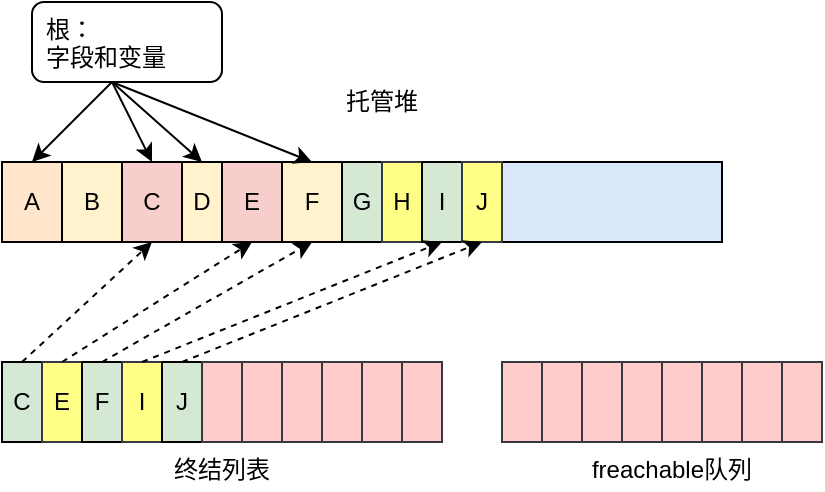 <mxfile version="13.9.9" type="device"><diagram id="pz48oRtnG3kSuL2Pg-VV" name="第 1 页"><mxGraphModel dx="442" dy="389" grid="1" gridSize="10" guides="1" tooltips="1" connect="1" arrows="1" fold="1" page="1" pageScale="1" pageWidth="827" pageHeight="1169" math="0" shadow="0"><root><mxCell id="0"/><mxCell id="1" parent="0"/><mxCell id="vX8RNDFzj1aktsNVUXZF-1" value="" style="rounded=0;whiteSpace=wrap;html=1;fillColor=#dae8fc;" parent="1" vertex="1"><mxGeometry x="190" y="240" width="360" height="40" as="geometry"/></mxCell><mxCell id="vX8RNDFzj1aktsNVUXZF-4" value="A" style="rounded=0;whiteSpace=wrap;html=1;fillColor=#ffe6cc;" parent="1" vertex="1"><mxGeometry x="190" y="240" width="30" height="40" as="geometry"/></mxCell><mxCell id="vX8RNDFzj1aktsNVUXZF-5" value="B" style="rounded=0;whiteSpace=wrap;html=1;fillColor=#fff2cc;" parent="1" vertex="1"><mxGeometry x="220" y="240" width="30" height="40" as="geometry"/></mxCell><mxCell id="vX8RNDFzj1aktsNVUXZF-6" value="C" style="rounded=0;whiteSpace=wrap;html=1;fillColor=#f8cecc;" parent="1" vertex="1"><mxGeometry x="250" y="240" width="30" height="40" as="geometry"/></mxCell><mxCell id="wmIKjS0KTQ7u7mXXUuP7-1" value="D" style="rounded=0;whiteSpace=wrap;html=1;fillColor=#fff2cc;" parent="1" vertex="1"><mxGeometry x="280" y="240" width="20" height="40" as="geometry"/></mxCell><mxCell id="wmIKjS0KTQ7u7mXXUuP7-2" value="E" style="rounded=0;whiteSpace=wrap;html=1;fillColor=#f8cecc;" parent="1" vertex="1"><mxGeometry x="300" y="240" width="30" height="40" as="geometry"/></mxCell><mxCell id="wmIKjS0KTQ7u7mXXUuP7-3" value="F" style="rounded=0;whiteSpace=wrap;html=1;fillColor=#fff2cc;" parent="1" vertex="1"><mxGeometry x="330" y="240" width="30" height="40" as="geometry"/></mxCell><mxCell id="wmIKjS0KTQ7u7mXXUuP7-4" value="G" style="rounded=0;whiteSpace=wrap;html=1;fillColor=#d5e8d4;" parent="1" vertex="1"><mxGeometry x="360" y="240" width="20" height="40" as="geometry"/></mxCell><mxCell id="wmIKjS0KTQ7u7mXXUuP7-5" value="H" style="rounded=0;whiteSpace=wrap;html=1;fillColor=#ffff88;strokeColor=#36393d;" parent="1" vertex="1"><mxGeometry x="380" y="240" width="20" height="40" as="geometry"/></mxCell><mxCell id="wmIKjS0KTQ7u7mXXUuP7-6" value="I" style="rounded=0;whiteSpace=wrap;html=1;fillColor=#d5e8d4;" parent="1" vertex="1"><mxGeometry x="400" y="240" width="20" height="40" as="geometry"/></mxCell><mxCell id="wmIKjS0KTQ7u7mXXUuP7-7" value="J" style="rounded=0;whiteSpace=wrap;html=1;fillColor=#ffff88;strokeColor=#36393d;" parent="1" vertex="1"><mxGeometry x="420" y="240" width="20" height="40" as="geometry"/></mxCell><mxCell id="wmIKjS0KTQ7u7mXXUuP7-8" value="" style="rounded=1;whiteSpace=wrap;html=1;strokeColor=#000000;" parent="1" vertex="1"><mxGeometry x="205" y="160" width="95" height="40" as="geometry"/></mxCell><mxCell id="wmIKjS0KTQ7u7mXXUuP7-9" value="根：&lt;br&gt;字段和变量" style="text;html=1;strokeColor=none;fillColor=none;align=left;verticalAlign=top;whiteSpace=wrap;rounded=0;" parent="1" vertex="1"><mxGeometry x="210" y="160" width="70" height="40" as="geometry"/></mxCell><mxCell id="wmIKjS0KTQ7u7mXXUuP7-10" value="" style="endArrow=classic;html=1;exitX=0.5;exitY=1;exitDx=0;exitDy=0;entryX=0.5;entryY=0;entryDx=0;entryDy=0;" parent="1" source="wmIKjS0KTQ7u7mXXUuP7-9" target="vX8RNDFzj1aktsNVUXZF-4" edge="1"><mxGeometry width="50" height="50" relative="1" as="geometry"><mxPoint x="370" y="380" as="sourcePoint"/><mxPoint x="420" y="330" as="targetPoint"/></mxGeometry></mxCell><mxCell id="wmIKjS0KTQ7u7mXXUuP7-11" value="" style="endArrow=classic;html=1;exitX=0.5;exitY=1;exitDx=0;exitDy=0;entryX=0.5;entryY=0;entryDx=0;entryDy=0;" parent="1" source="wmIKjS0KTQ7u7mXXUuP7-9" target="vX8RNDFzj1aktsNVUXZF-6" edge="1"><mxGeometry width="50" height="50" relative="1" as="geometry"><mxPoint x="370" y="380" as="sourcePoint"/><mxPoint x="420" y="330" as="targetPoint"/></mxGeometry></mxCell><mxCell id="wmIKjS0KTQ7u7mXXUuP7-12" value="" style="endArrow=classic;html=1;entryX=0.5;entryY=0;entryDx=0;entryDy=0;exitX=0.5;exitY=1;exitDx=0;exitDy=0;" parent="1" source="wmIKjS0KTQ7u7mXXUuP7-9" target="wmIKjS0KTQ7u7mXXUuP7-1" edge="1"><mxGeometry width="50" height="50" relative="1" as="geometry"><mxPoint x="244" y="200" as="sourcePoint"/><mxPoint x="414" y="330" as="targetPoint"/></mxGeometry></mxCell><mxCell id="wmIKjS0KTQ7u7mXXUuP7-13" value="" style="endArrow=classic;html=1;exitX=0.5;exitY=1;exitDx=0;exitDy=0;entryX=0.5;entryY=0;entryDx=0;entryDy=0;" parent="1" source="wmIKjS0KTQ7u7mXXUuP7-9" target="wmIKjS0KTQ7u7mXXUuP7-3" edge="1"><mxGeometry width="50" height="50" relative="1" as="geometry"><mxPoint x="370" y="380" as="sourcePoint"/><mxPoint x="420" y="330" as="targetPoint"/></mxGeometry></mxCell><mxCell id="wmIKjS0KTQ7u7mXXUuP7-14" value="" style="rounded=0;whiteSpace=wrap;html=1;fillColor=#dae8fc;" parent="1" vertex="1"><mxGeometry x="190" y="340" width="220" height="40" as="geometry"/></mxCell><mxCell id="wmIKjS0KTQ7u7mXXUuP7-15" value="C" style="rounded=0;whiteSpace=wrap;html=1;fillColor=#d5e8d4;" parent="1" vertex="1"><mxGeometry x="190" y="340" width="20" height="40" as="geometry"/></mxCell><mxCell id="wmIKjS0KTQ7u7mXXUuP7-16" value="E" style="rounded=0;whiteSpace=wrap;html=1;fillColor=#ffff88;strokeColor=#36393d;" parent="1" vertex="1"><mxGeometry x="210" y="340" width="20" height="40" as="geometry"/></mxCell><mxCell id="wmIKjS0KTQ7u7mXXUuP7-17" value="F" style="rounded=0;whiteSpace=wrap;html=1;fillColor=#d5e8d4;" parent="1" vertex="1"><mxGeometry x="230" y="340" width="20" height="40" as="geometry"/></mxCell><mxCell id="wmIKjS0KTQ7u7mXXUuP7-18" value="I" style="rounded=0;whiteSpace=wrap;html=1;fillColor=#ffff88;strokeColor=#36393d;" parent="1" vertex="1"><mxGeometry x="250" y="340" width="20" height="40" as="geometry"/></mxCell><mxCell id="wmIKjS0KTQ7u7mXXUuP7-19" value="J" style="rounded=0;whiteSpace=wrap;html=1;fillColor=#d5e8d4;" parent="1" vertex="1"><mxGeometry x="270" y="340" width="20" height="40" as="geometry"/></mxCell><mxCell id="wmIKjS0KTQ7u7mXXUuP7-20" value="" style="rounded=0;whiteSpace=wrap;html=1;fillColor=#ffcccc;strokeColor=#36393d;" parent="1" vertex="1"><mxGeometry x="290" y="340" width="20" height="40" as="geometry"/></mxCell><mxCell id="wmIKjS0KTQ7u7mXXUuP7-22" value="" style="rounded=0;whiteSpace=wrap;html=1;fillColor=#ffcccc;strokeColor=#36393d;" parent="1" vertex="1"><mxGeometry x="310" y="340" width="20" height="40" as="geometry"/></mxCell><mxCell id="wmIKjS0KTQ7u7mXXUuP7-23" value="" style="rounded=0;whiteSpace=wrap;html=1;fillColor=#ffcccc;strokeColor=#36393d;" parent="1" vertex="1"><mxGeometry x="330" y="340" width="20" height="40" as="geometry"/></mxCell><mxCell id="wmIKjS0KTQ7u7mXXUuP7-24" value="" style="rounded=0;whiteSpace=wrap;html=1;fillColor=#ffcccc;strokeColor=#36393d;" parent="1" vertex="1"><mxGeometry x="350" y="340" width="20" height="40" as="geometry"/></mxCell><mxCell id="wmIKjS0KTQ7u7mXXUuP7-25" value="" style="rounded=0;whiteSpace=wrap;html=1;fillColor=#ffcccc;strokeColor=#36393d;" parent="1" vertex="1"><mxGeometry x="370" y="340" width="20" height="40" as="geometry"/></mxCell><mxCell id="wmIKjS0KTQ7u7mXXUuP7-26" value="" style="rounded=0;whiteSpace=wrap;html=1;fillColor=#ffcccc;strokeColor=#36393d;" parent="1" vertex="1"><mxGeometry x="390" y="340" width="20" height="40" as="geometry"/></mxCell><mxCell id="wmIKjS0KTQ7u7mXXUuP7-27" value="" style="endArrow=classic;html=1;exitX=0.5;exitY=0;exitDx=0;exitDy=0;entryX=0.5;entryY=1;entryDx=0;entryDy=0;dashed=1;" parent="1" source="wmIKjS0KTQ7u7mXXUuP7-15" target="vX8RNDFzj1aktsNVUXZF-6" edge="1"><mxGeometry width="50" height="50" relative="1" as="geometry"><mxPoint x="370" y="380" as="sourcePoint"/><mxPoint x="420" y="330" as="targetPoint"/></mxGeometry></mxCell><mxCell id="wmIKjS0KTQ7u7mXXUuP7-28" value="" style="endArrow=classic;html=1;exitX=0.5;exitY=0;exitDx=0;exitDy=0;entryX=0.5;entryY=1;entryDx=0;entryDy=0;dashed=1;" parent="1" source="wmIKjS0KTQ7u7mXXUuP7-16" target="wmIKjS0KTQ7u7mXXUuP7-2" edge="1"><mxGeometry width="50" height="50" relative="1" as="geometry"><mxPoint x="210" y="350" as="sourcePoint"/><mxPoint x="275" y="290" as="targetPoint"/></mxGeometry></mxCell><mxCell id="wmIKjS0KTQ7u7mXXUuP7-29" value="" style="endArrow=classic;html=1;exitX=0.5;exitY=0;exitDx=0;exitDy=0;entryX=0.5;entryY=1;entryDx=0;entryDy=0;dashed=1;" parent="1" source="wmIKjS0KTQ7u7mXXUuP7-17" target="wmIKjS0KTQ7u7mXXUuP7-3" edge="1"><mxGeometry width="50" height="50" relative="1" as="geometry"><mxPoint x="230" y="350" as="sourcePoint"/><mxPoint x="325" y="290" as="targetPoint"/></mxGeometry></mxCell><mxCell id="wmIKjS0KTQ7u7mXXUuP7-30" value="" style="endArrow=classic;html=1;exitX=0.5;exitY=0;exitDx=0;exitDy=0;entryX=0.5;entryY=1;entryDx=0;entryDy=0;dashed=1;" parent="1" source="wmIKjS0KTQ7u7mXXUuP7-18" target="wmIKjS0KTQ7u7mXXUuP7-6" edge="1"><mxGeometry width="50" height="50" relative="1" as="geometry"><mxPoint x="250" y="350" as="sourcePoint"/><mxPoint x="355" y="290" as="targetPoint"/></mxGeometry></mxCell><mxCell id="wmIKjS0KTQ7u7mXXUuP7-31" value="" style="endArrow=classic;html=1;exitX=0.5;exitY=0;exitDx=0;exitDy=0;entryX=0.5;entryY=1;entryDx=0;entryDy=0;dashed=1;" parent="1" source="wmIKjS0KTQ7u7mXXUuP7-19" target="wmIKjS0KTQ7u7mXXUuP7-7" edge="1"><mxGeometry width="50" height="50" relative="1" as="geometry"><mxPoint x="270" y="350" as="sourcePoint"/><mxPoint x="419.66" y="293.2" as="targetPoint"/></mxGeometry></mxCell><mxCell id="wmIKjS0KTQ7u7mXXUuP7-32" value="" style="rounded=0;whiteSpace=wrap;html=1;fillColor=#ffcccc;strokeColor=#36393d;" parent="1" vertex="1"><mxGeometry x="440" y="340" width="20" height="40" as="geometry"/></mxCell><mxCell id="wmIKjS0KTQ7u7mXXUuP7-33" value="" style="rounded=0;whiteSpace=wrap;html=1;fillColor=#ffcccc;strokeColor=#36393d;" parent="1" vertex="1"><mxGeometry x="460" y="340" width="20" height="40" as="geometry"/></mxCell><mxCell id="wmIKjS0KTQ7u7mXXUuP7-34" value="" style="rounded=0;whiteSpace=wrap;html=1;fillColor=#ffcccc;strokeColor=#36393d;" parent="1" vertex="1"><mxGeometry x="480" y="340" width="20" height="40" as="geometry"/></mxCell><mxCell id="wmIKjS0KTQ7u7mXXUuP7-35" value="" style="rounded=0;whiteSpace=wrap;html=1;fillColor=#ffcccc;strokeColor=#36393d;" parent="1" vertex="1"><mxGeometry x="500" y="340" width="20" height="40" as="geometry"/></mxCell><mxCell id="wmIKjS0KTQ7u7mXXUuP7-36" value="" style="rounded=0;whiteSpace=wrap;html=1;fillColor=#ffcccc;strokeColor=#36393d;" parent="1" vertex="1"><mxGeometry x="520" y="340" width="20" height="40" as="geometry"/></mxCell><mxCell id="wmIKjS0KTQ7u7mXXUuP7-37" value="" style="rounded=0;whiteSpace=wrap;html=1;fillColor=#ffcccc;strokeColor=#36393d;" parent="1" vertex="1"><mxGeometry x="540" y="340" width="20" height="40" as="geometry"/></mxCell><mxCell id="wmIKjS0KTQ7u7mXXUuP7-38" value="" style="rounded=0;whiteSpace=wrap;html=1;fillColor=#ffcccc;strokeColor=#36393d;" parent="1" vertex="1"><mxGeometry x="560" y="340" width="20" height="40" as="geometry"/></mxCell><mxCell id="wmIKjS0KTQ7u7mXXUuP7-39" value="" style="rounded=0;whiteSpace=wrap;html=1;fillColor=#ffcccc;strokeColor=#36393d;" parent="1" vertex="1"><mxGeometry x="580" y="340" width="20" height="40" as="geometry"/></mxCell><mxCell id="wmIKjS0KTQ7u7mXXUuP7-40" value="终结列表" style="text;html=1;strokeColor=none;fillColor=none;align=center;verticalAlign=middle;whiteSpace=wrap;rounded=0;" parent="1" vertex="1"><mxGeometry x="260" y="384" width="80" height="20" as="geometry"/></mxCell><mxCell id="wmIKjS0KTQ7u7mXXUuP7-43" value="freachable队列" style="text;html=1;strokeColor=none;fillColor=none;align=center;verticalAlign=middle;whiteSpace=wrap;rounded=0;" parent="1" vertex="1"><mxGeometry x="480" y="384" width="90" height="20" as="geometry"/></mxCell><mxCell id="f-Mu_Rpu8Zej-GaD6Cnv-1" value="托管堆" style="text;html=1;strokeColor=none;fillColor=none;align=center;verticalAlign=middle;whiteSpace=wrap;rounded=0;" vertex="1" parent="1"><mxGeometry x="360" y="200" width="40" height="20" as="geometry"/></mxCell></root></mxGraphModel></diagram></mxfile>